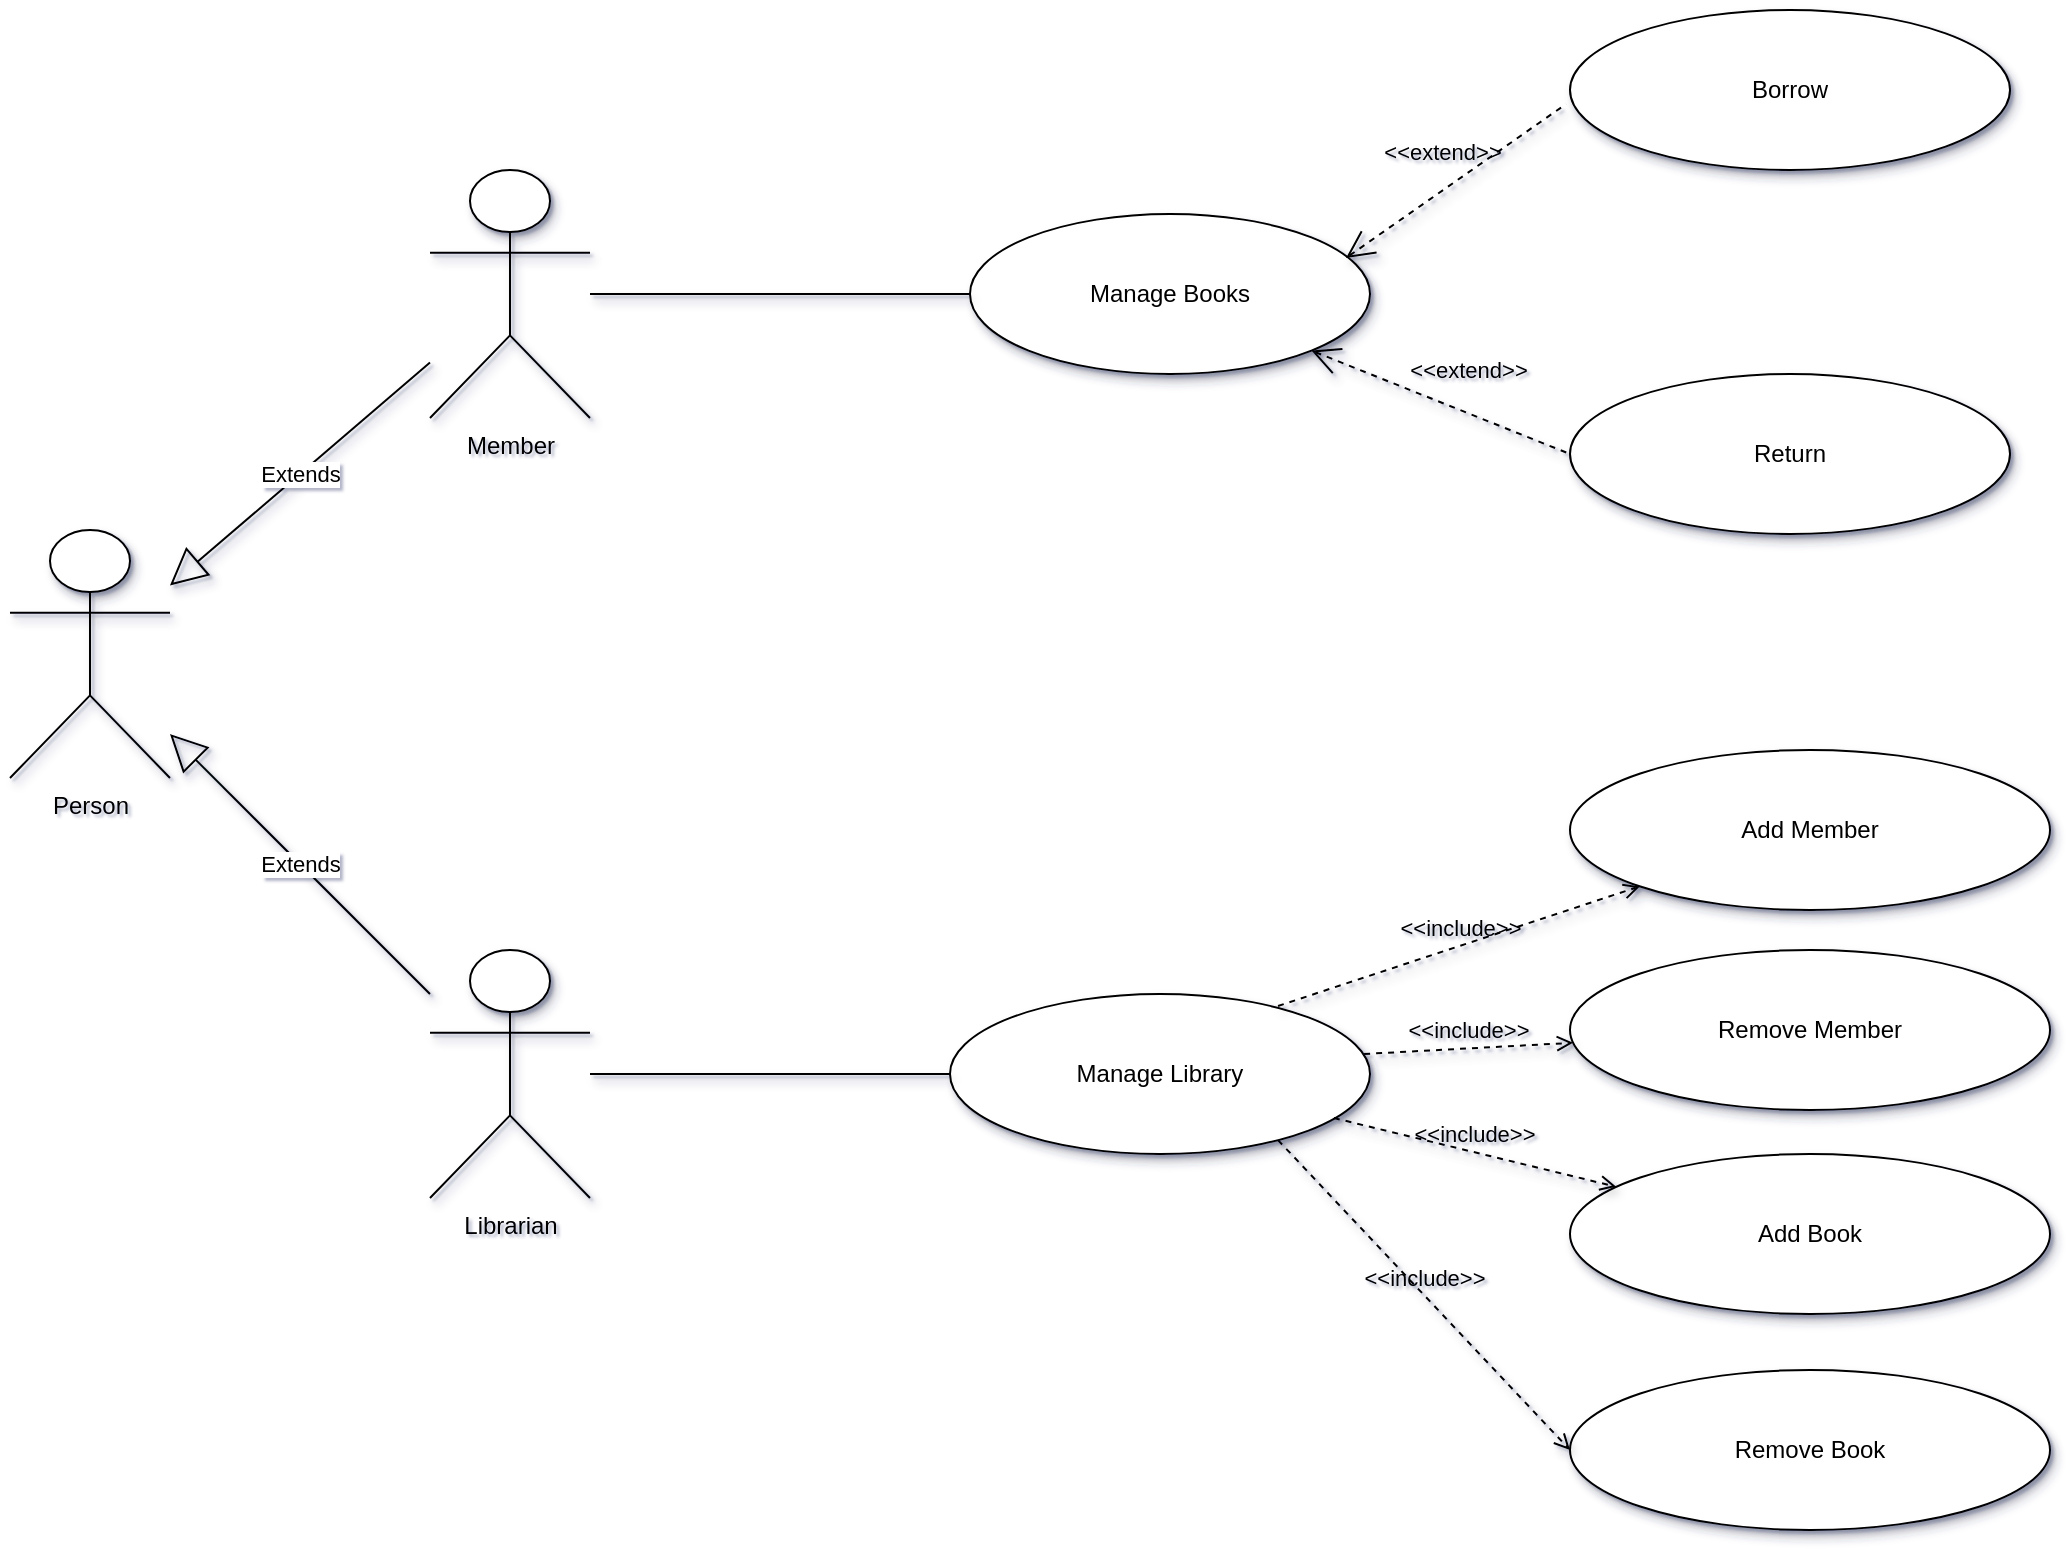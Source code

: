 <mxfile version="21.6.6" type="device">
  <diagram name="Page-1" id="Iwf7Vle1jBkY3kJ7ZQeg">
    <mxGraphModel dx="1434" dy="758" grid="1" gridSize="10" guides="1" tooltips="1" connect="1" arrows="1" fold="1" page="1" pageScale="1" pageWidth="1169" pageHeight="827" background="#ffffff" math="0" shadow="1">
      <root>
        <mxCell id="0" />
        <mxCell id="1" parent="0" />
        <mxCell id="e8r-G26jmoigI6gT5vd2-1" value="Person" style="shape=umlActor;verticalLabelPosition=bottom;verticalAlign=top;html=1;outlineConnect=0;shadow=1;" vertex="1" parent="1">
          <mxGeometry x="60" y="290" width="80" height="124" as="geometry" />
        </mxCell>
        <mxCell id="e8r-G26jmoigI6gT5vd2-4" value="Librarian" style="shape=umlActor;verticalLabelPosition=bottom;verticalAlign=top;html=1;outlineConnect=0;shadow=1;" vertex="1" parent="1">
          <mxGeometry x="270" y="500" width="80" height="124" as="geometry" />
        </mxCell>
        <mxCell id="e8r-G26jmoigI6gT5vd2-5" value="Member" style="shape=umlActor;verticalLabelPosition=bottom;verticalAlign=top;html=1;outlineConnect=0;shadow=1;" vertex="1" parent="1">
          <mxGeometry x="270" y="110" width="80" height="124" as="geometry" />
        </mxCell>
        <mxCell id="e8r-G26jmoigI6gT5vd2-12" value="Extends" style="endArrow=block;endSize=16;endFill=0;html=1;rounded=0;shadow=1;" edge="1" parent="1" source="e8r-G26jmoigI6gT5vd2-4" target="e8r-G26jmoigI6gT5vd2-1">
          <mxGeometry width="160" relative="1" as="geometry">
            <mxPoint x="540" y="420" as="sourcePoint" />
            <mxPoint x="150" y="430" as="targetPoint" />
          </mxGeometry>
        </mxCell>
        <mxCell id="e8r-G26jmoigI6gT5vd2-13" value="Extends" style="endArrow=block;endSize=16;endFill=0;html=1;rounded=0;shadow=1;" edge="1" parent="1" source="e8r-G26jmoigI6gT5vd2-5" target="e8r-G26jmoigI6gT5vd2-1">
          <mxGeometry width="160" relative="1" as="geometry">
            <mxPoint x="80" y="220" as="sourcePoint" />
            <mxPoint x="240" y="220" as="targetPoint" />
          </mxGeometry>
        </mxCell>
        <mxCell id="e8r-G26jmoigI6gT5vd2-14" value="Manage Books" style="ellipse;whiteSpace=wrap;html=1;shadow=1;" vertex="1" parent="1">
          <mxGeometry x="540" y="132" width="200" height="80" as="geometry" />
        </mxCell>
        <mxCell id="e8r-G26jmoigI6gT5vd2-15" value="" style="endArrow=none;html=1;rounded=0;entryX=0;entryY=0.5;entryDx=0;entryDy=0;shadow=1;" edge="1" parent="1" source="e8r-G26jmoigI6gT5vd2-5" target="e8r-G26jmoigI6gT5vd2-14">
          <mxGeometry width="50" height="50" relative="1" as="geometry">
            <mxPoint x="600" y="450" as="sourcePoint" />
            <mxPoint x="650" y="400" as="targetPoint" />
          </mxGeometry>
        </mxCell>
        <mxCell id="e8r-G26jmoigI6gT5vd2-16" value="Borrow" style="ellipse;whiteSpace=wrap;html=1;shadow=1;" vertex="1" parent="1">
          <mxGeometry x="840" y="30" width="220" height="80" as="geometry" />
        </mxCell>
        <mxCell id="e8r-G26jmoigI6gT5vd2-17" value="Return" style="ellipse;whiteSpace=wrap;html=1;shadow=1;" vertex="1" parent="1">
          <mxGeometry x="840" y="212" width="220" height="80" as="geometry" />
        </mxCell>
        <mxCell id="e8r-G26jmoigI6gT5vd2-18" value="&amp;lt;&amp;lt;extend&amp;gt;&amp;gt;" style="edgeStyle=none;html=1;startArrow=open;endArrow=none;startSize=12;verticalAlign=bottom;dashed=1;labelBackgroundColor=none;rounded=0;entryX=-0.009;entryY=0.588;entryDx=0;entryDy=0;entryPerimeter=0;exitX=0.94;exitY=0.275;exitDx=0;exitDy=0;exitPerimeter=0;shadow=1;" edge="1" parent="1" source="e8r-G26jmoigI6gT5vd2-14" target="e8r-G26jmoigI6gT5vd2-16">
          <mxGeometry x="-0.035" y="10" width="160" relative="1" as="geometry">
            <mxPoint x="630" y="60" as="sourcePoint" />
            <mxPoint x="790" y="60" as="targetPoint" />
            <mxPoint y="1" as="offset" />
          </mxGeometry>
        </mxCell>
        <mxCell id="e8r-G26jmoigI6gT5vd2-19" value="&amp;lt;&amp;lt;extend&amp;gt;&amp;gt;" style="edgeStyle=none;html=1;startArrow=open;endArrow=none;startSize=12;verticalAlign=bottom;dashed=1;labelBackgroundColor=none;rounded=0;entryX=0;entryY=0.5;entryDx=0;entryDy=0;shadow=1;" edge="1" parent="1" source="e8r-G26jmoigI6gT5vd2-14" target="e8r-G26jmoigI6gT5vd2-17">
          <mxGeometry x="0.143" y="12" width="160" relative="1" as="geometry">
            <mxPoint x="670" y="369" as="sourcePoint" />
            <mxPoint x="830" y="260" as="targetPoint" />
            <mxPoint as="offset" />
          </mxGeometry>
        </mxCell>
        <mxCell id="e8r-G26jmoigI6gT5vd2-20" value="Manage Library" style="ellipse;whiteSpace=wrap;html=1;shadow=1;" vertex="1" parent="1">
          <mxGeometry x="530" y="522" width="210" height="80" as="geometry" />
        </mxCell>
        <mxCell id="e8r-G26jmoigI6gT5vd2-21" value="" style="endArrow=none;html=1;rounded=0;entryX=0;entryY=0.5;entryDx=0;entryDy=0;shadow=1;" edge="1" parent="1" source="e8r-G26jmoigI6gT5vd2-4" target="e8r-G26jmoigI6gT5vd2-20">
          <mxGeometry width="50" height="50" relative="1" as="geometry">
            <mxPoint x="600" y="450" as="sourcePoint" />
            <mxPoint x="650" y="400" as="targetPoint" />
          </mxGeometry>
        </mxCell>
        <mxCell id="e8r-G26jmoigI6gT5vd2-22" value="Add Member" style="ellipse;whiteSpace=wrap;html=1;shadow=1;" vertex="1" parent="1">
          <mxGeometry x="840" y="400" width="240" height="80" as="geometry" />
        </mxCell>
        <mxCell id="e8r-G26jmoigI6gT5vd2-23" value="Remove Member" style="ellipse;whiteSpace=wrap;html=1;shadow=1;" vertex="1" parent="1">
          <mxGeometry x="840" y="500" width="240" height="80" as="geometry" />
        </mxCell>
        <mxCell id="e8r-G26jmoigI6gT5vd2-24" value="Add Book" style="ellipse;whiteSpace=wrap;html=1;shadow=1;" vertex="1" parent="1">
          <mxGeometry x="840" y="602" width="240" height="80" as="geometry" />
        </mxCell>
        <mxCell id="e8r-G26jmoigI6gT5vd2-25" value="Remove Book" style="ellipse;whiteSpace=wrap;html=1;shadow=1;" vertex="1" parent="1">
          <mxGeometry x="840" y="710" width="240" height="80" as="geometry" />
        </mxCell>
        <mxCell id="e8r-G26jmoigI6gT5vd2-26" value="&amp;lt;&amp;lt;include&amp;gt;&amp;gt;" style="html=1;verticalAlign=bottom;labelBackgroundColor=none;endArrow=open;endFill=0;dashed=1;rounded=0;exitX=0.781;exitY=0.075;exitDx=0;exitDy=0;exitPerimeter=0;shadow=1;" edge="1" parent="1" source="e8r-G26jmoigI6gT5vd2-20" target="e8r-G26jmoigI6gT5vd2-22">
          <mxGeometry width="160" relative="1" as="geometry">
            <mxPoint x="570" y="400" as="sourcePoint" />
            <mxPoint x="730" y="400" as="targetPoint" />
          </mxGeometry>
        </mxCell>
        <mxCell id="e8r-G26jmoigI6gT5vd2-27" value="&amp;lt;&amp;lt;include&amp;gt;&amp;gt;" style="html=1;verticalAlign=bottom;labelBackgroundColor=none;endArrow=open;endFill=0;dashed=1;rounded=0;exitX=0.986;exitY=0.375;exitDx=0;exitDy=0;exitPerimeter=0;shadow=1;" edge="1" parent="1" source="e8r-G26jmoigI6gT5vd2-20" target="e8r-G26jmoigI6gT5vd2-23">
          <mxGeometry width="160" relative="1" as="geometry">
            <mxPoint x="580" y="410" as="sourcePoint" />
            <mxPoint x="740" y="410" as="targetPoint" />
          </mxGeometry>
        </mxCell>
        <mxCell id="e8r-G26jmoigI6gT5vd2-28" value="&amp;lt;&amp;lt;include&amp;gt;&amp;gt;" style="html=1;verticalAlign=bottom;labelBackgroundColor=none;endArrow=open;endFill=0;dashed=1;rounded=0;exitX=0.914;exitY=0.775;exitDx=0;exitDy=0;exitPerimeter=0;shadow=1;" edge="1" parent="1" source="e8r-G26jmoigI6gT5vd2-20" target="e8r-G26jmoigI6gT5vd2-24">
          <mxGeometry width="160" relative="1" as="geometry">
            <mxPoint x="640" y="490" as="sourcePoint" />
            <mxPoint x="800" y="490" as="targetPoint" />
          </mxGeometry>
        </mxCell>
        <mxCell id="e8r-G26jmoigI6gT5vd2-29" value="&amp;lt;&amp;lt;include&amp;gt;&amp;gt;" style="html=1;verticalAlign=bottom;labelBackgroundColor=none;endArrow=open;endFill=0;dashed=1;rounded=0;exitX=0.781;exitY=0.913;exitDx=0;exitDy=0;exitPerimeter=0;entryX=0;entryY=0.5;entryDx=0;entryDy=0;shadow=1;" edge="1" parent="1" source="e8r-G26jmoigI6gT5vd2-20" target="e8r-G26jmoigI6gT5vd2-25">
          <mxGeometry width="160" relative="1" as="geometry">
            <mxPoint x="620" y="710" as="sourcePoint" />
            <mxPoint x="780" y="710" as="targetPoint" />
          </mxGeometry>
        </mxCell>
      </root>
    </mxGraphModel>
  </diagram>
</mxfile>
